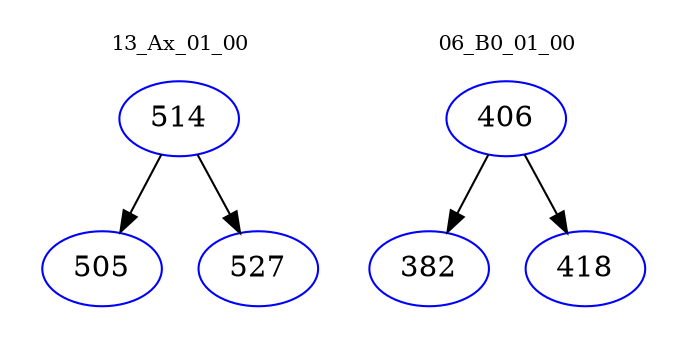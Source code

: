 digraph{
subgraph cluster_0 {
color = white
label = "13_Ax_01_00";
fontsize=10;
T0_514 [label="514", color="blue"]
T0_514 -> T0_505 [color="black"]
T0_505 [label="505", color="blue"]
T0_514 -> T0_527 [color="black"]
T0_527 [label="527", color="blue"]
}
subgraph cluster_1 {
color = white
label = "06_B0_01_00";
fontsize=10;
T1_406 [label="406", color="blue"]
T1_406 -> T1_382 [color="black"]
T1_382 [label="382", color="blue"]
T1_406 -> T1_418 [color="black"]
T1_418 [label="418", color="blue"]
}
}
